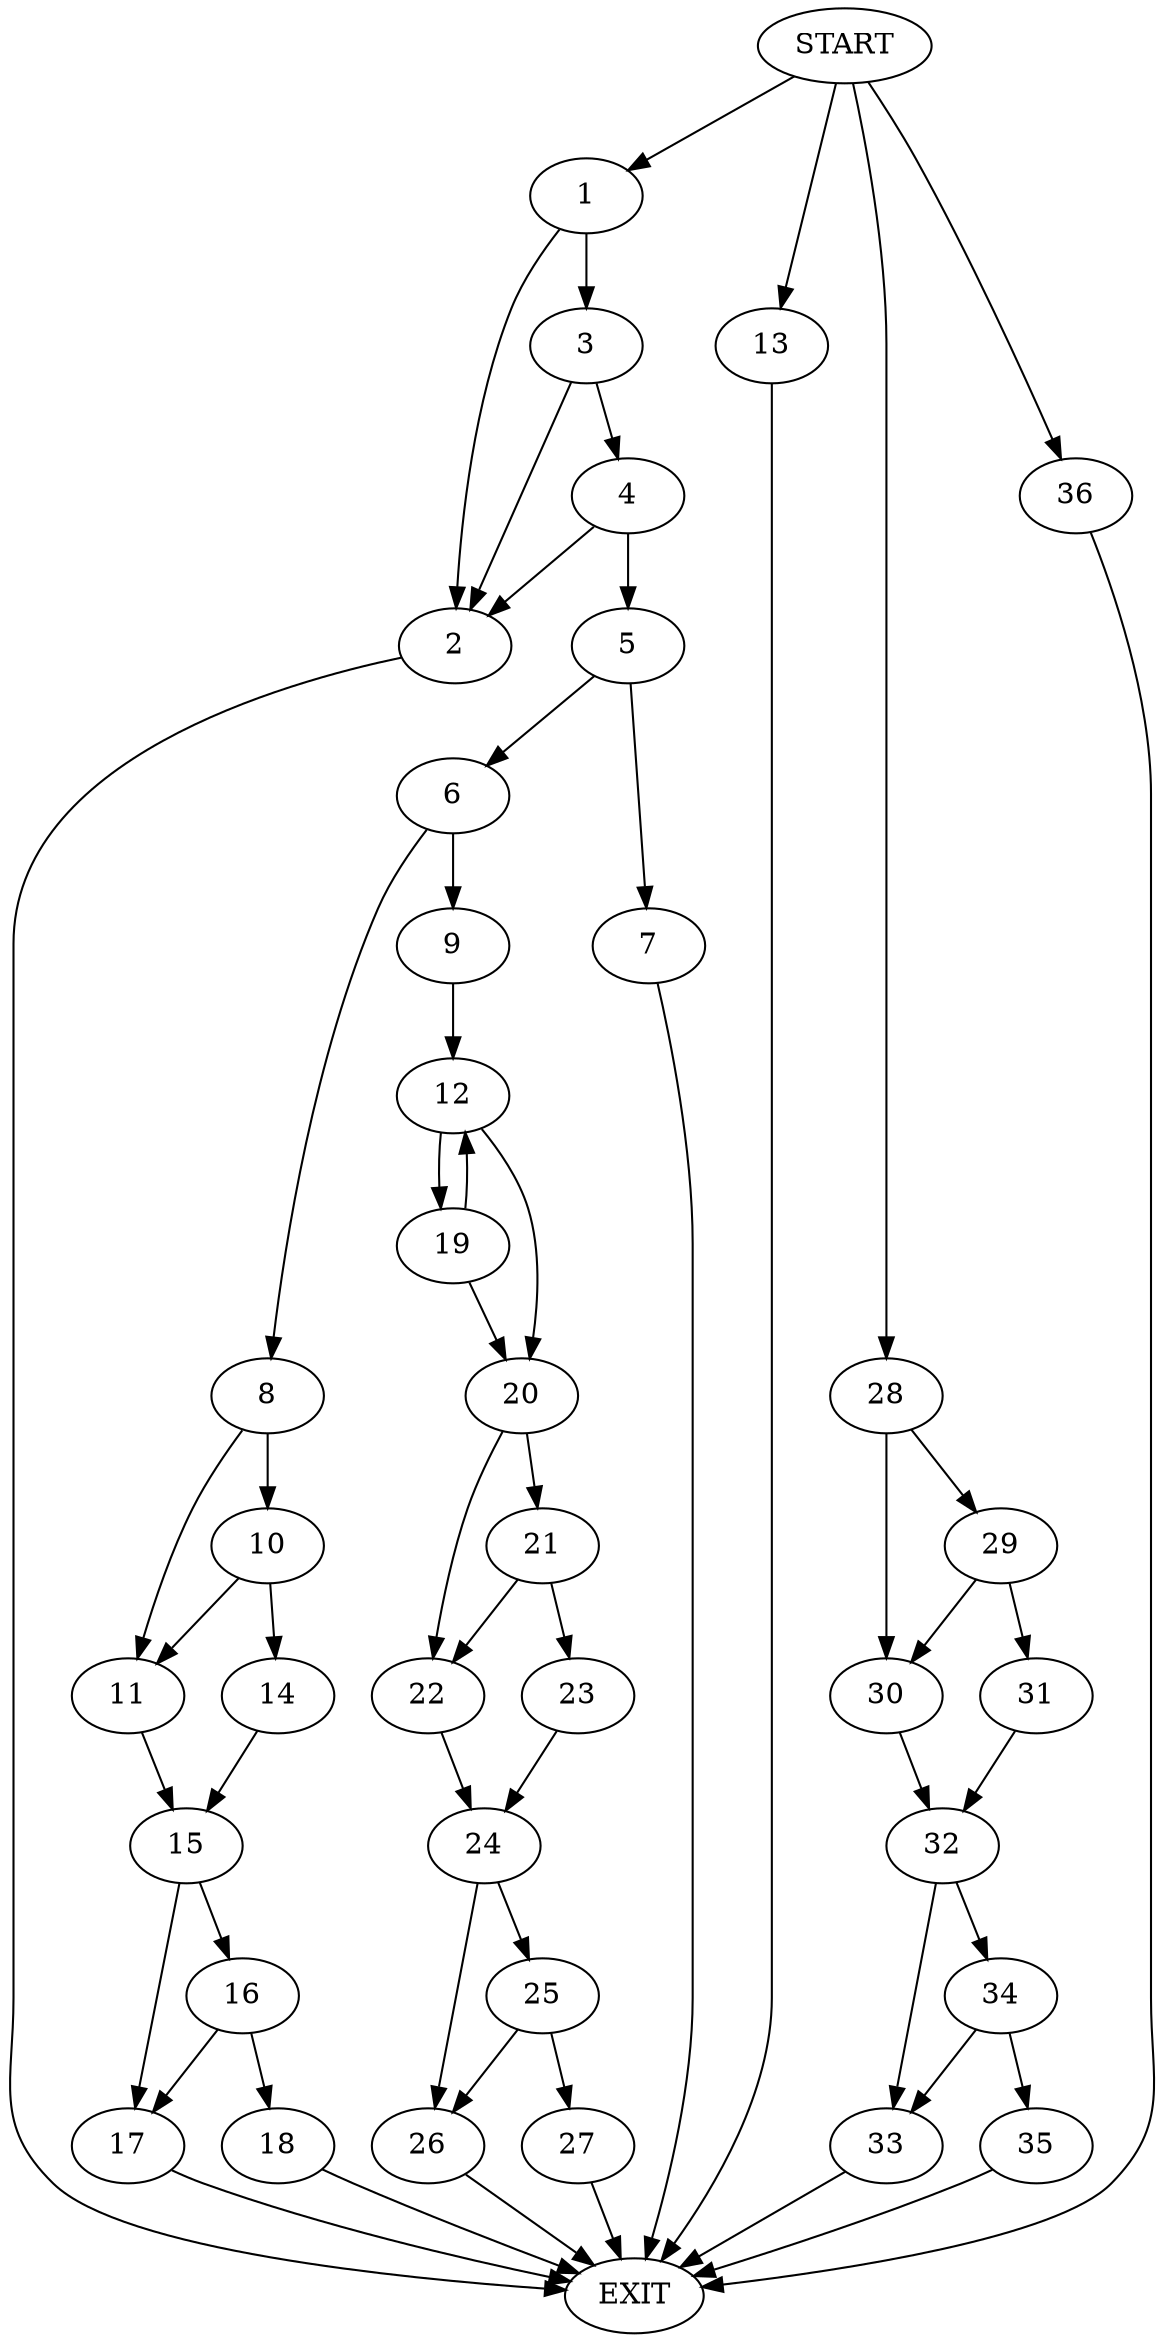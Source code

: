 digraph {
0 [label="START"]
37 [label="EXIT"]
0 -> 1
1 -> 2
1 -> 3
3 -> 2
3 -> 4
2 -> 37
4 -> 2
4 -> 5
5 -> 6
5 -> 7
7 -> 37
6 -> 8
6 -> 9
8 -> 10
8 -> 11
9 -> 12
0 -> 13
13 -> 37
10 -> 14
10 -> 11
11 -> 15
14 -> 15
15 -> 16
15 -> 17
16 -> 18
16 -> 17
17 -> 37
18 -> 37
12 -> 19
12 -> 20
20 -> 21
20 -> 22
19 -> 12
19 -> 20
21 -> 23
21 -> 22
22 -> 24
23 -> 24
24 -> 25
24 -> 26
25 -> 27
25 -> 26
26 -> 37
27 -> 37
0 -> 28
28 -> 29
28 -> 30
29 -> 30
29 -> 31
30 -> 32
31 -> 32
32 -> 33
32 -> 34
34 -> 35
34 -> 33
33 -> 37
35 -> 37
0 -> 36
36 -> 37
}
